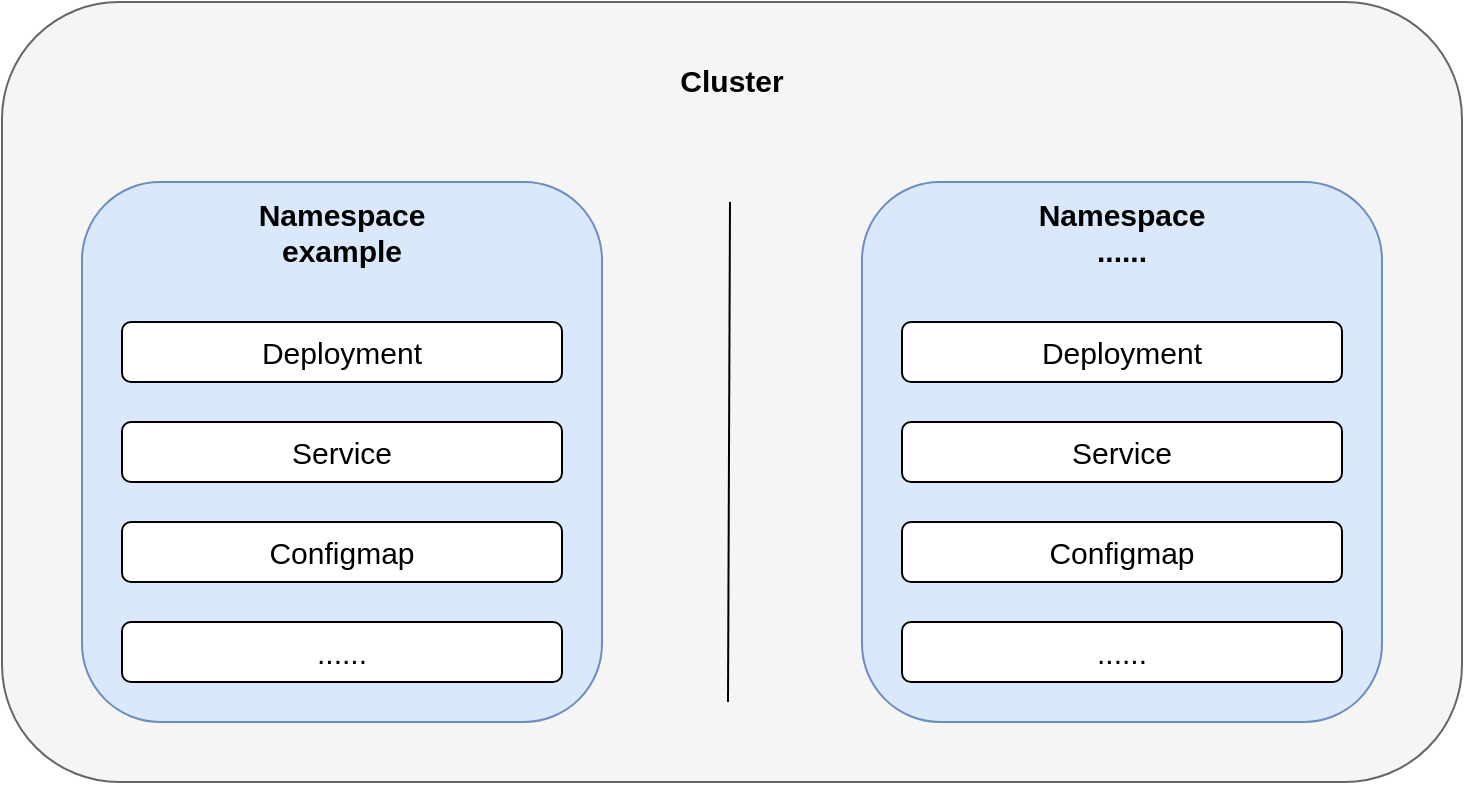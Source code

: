 <mxfile version="20.2.8" type="device"><diagram id="ExUZS4egnkorikbs3OKi" name="第 1 页"><mxGraphModel dx="1106" dy="631" grid="1" gridSize="10" guides="1" tooltips="1" connect="1" arrows="1" fold="1" page="1" pageScale="1" pageWidth="2339" pageHeight="3300" math="0" shadow="0"><root><mxCell id="0"/><mxCell id="1" parent="0"/><mxCell id="G7TyuSCwGF0OOVF4zhtc-1" value="" style="rounded=1;whiteSpace=wrap;html=1;fillColor=#f5f5f5;strokeColor=#666666;fontColor=#333333;" vertex="1" parent="1"><mxGeometry x="100" y="120" width="730" height="390" as="geometry"/></mxCell><mxCell id="G7TyuSCwGF0OOVF4zhtc-2" value="Cluster" style="text;html=1;strokeColor=none;fillColor=none;align=center;verticalAlign=middle;whiteSpace=wrap;rounded=0;fontSize=15;fontStyle=1" vertex="1" parent="1"><mxGeometry x="435" y="144" width="60" height="30" as="geometry"/></mxCell><mxCell id="G7TyuSCwGF0OOVF4zhtc-4" value="&lt;span data-copy-origin=&quot;https://shimo.im&quot; data-docs-delta=&quot;[[20,&amp;quot;帮助&amp;quot;]]&quot;&gt;&lt;p style=&quot;line-height: 100%;margin-bottom: 0pt;margin-top: 0pt;font-size: 11pt;color: #494949;&quot; class=&quot;ql-direction-ltr&quot;&gt;&lt;br&gt;&lt;/p&gt;&lt;/span&gt;" style="rounded=1;whiteSpace=wrap;html=1;fontSize=15;fillColor=#dae8fc;strokeColor=#6c8ebf;" vertex="1" parent="1"><mxGeometry x="140" y="210" width="260" height="270" as="geometry"/></mxCell><mxCell id="G7TyuSCwGF0OOVF4zhtc-5" value="&lt;span data-copy-origin=&quot;https://shimo.im&quot; data-docs-delta=&quot;[[20,&amp;quot;帮助&amp;quot;]]&quot;&gt;&lt;p style=&quot;line-height: 100%;margin-bottom: 0pt;margin-top: 0pt;font-size: 11pt;color: #494949;&quot; class=&quot;ql-direction-ltr&quot;&gt;&lt;br&gt;&lt;/p&gt;&lt;/span&gt;" style="rounded=1;whiteSpace=wrap;html=1;fontSize=15;fillColor=#dae8fc;strokeColor=#6c8ebf;" vertex="1" parent="1"><mxGeometry x="530" y="210" width="260" height="270" as="geometry"/></mxCell><mxCell id="G7TyuSCwGF0OOVF4zhtc-7" value="Namespace&lt;br&gt;example" style="text;html=1;strokeColor=none;fillColor=none;align=center;verticalAlign=middle;whiteSpace=wrap;rounded=0;fontSize=15;fontStyle=1" vertex="1" parent="1"><mxGeometry x="240" y="220" width="60" height="30" as="geometry"/></mxCell><mxCell id="G7TyuSCwGF0OOVF4zhtc-8" value="Namespace&lt;br&gt;......" style="text;html=1;strokeColor=none;fillColor=none;align=center;verticalAlign=middle;whiteSpace=wrap;rounded=0;fontSize=15;fontStyle=1" vertex="1" parent="1"><mxGeometry x="630" y="220" width="60" height="30" as="geometry"/></mxCell><mxCell id="G7TyuSCwGF0OOVF4zhtc-9" value="Deployment" style="rounded=1;whiteSpace=wrap;html=1;fontSize=15;" vertex="1" parent="1"><mxGeometry x="160" y="280" width="220" height="30" as="geometry"/></mxCell><mxCell id="G7TyuSCwGF0OOVF4zhtc-10" value="Service" style="rounded=1;whiteSpace=wrap;html=1;fontSize=15;" vertex="1" parent="1"><mxGeometry x="160" y="330" width="220" height="30" as="geometry"/></mxCell><mxCell id="G7TyuSCwGF0OOVF4zhtc-11" value="Configmap" style="rounded=1;whiteSpace=wrap;html=1;fontSize=15;" vertex="1" parent="1"><mxGeometry x="160" y="380" width="220" height="30" as="geometry"/></mxCell><mxCell id="G7TyuSCwGF0OOVF4zhtc-12" value="......" style="rounded=1;whiteSpace=wrap;html=1;fontSize=15;" vertex="1" parent="1"><mxGeometry x="160" y="430" width="220" height="30" as="geometry"/></mxCell><mxCell id="G7TyuSCwGF0OOVF4zhtc-13" value="Deployment" style="rounded=1;whiteSpace=wrap;html=1;fontSize=15;" vertex="1" parent="1"><mxGeometry x="550" y="280" width="220" height="30" as="geometry"/></mxCell><mxCell id="G7TyuSCwGF0OOVF4zhtc-14" value="Service" style="rounded=1;whiteSpace=wrap;html=1;fontSize=15;" vertex="1" parent="1"><mxGeometry x="550" y="330" width="220" height="30" as="geometry"/></mxCell><mxCell id="G7TyuSCwGF0OOVF4zhtc-15" value="Configmap" style="rounded=1;whiteSpace=wrap;html=1;fontSize=15;" vertex="1" parent="1"><mxGeometry x="550" y="380" width="220" height="30" as="geometry"/></mxCell><mxCell id="G7TyuSCwGF0OOVF4zhtc-16" value="......" style="rounded=1;whiteSpace=wrap;html=1;fontSize=15;" vertex="1" parent="1"><mxGeometry x="550" y="430" width="220" height="30" as="geometry"/></mxCell><mxCell id="G7TyuSCwGF0OOVF4zhtc-18" value="" style="endArrow=none;html=1;rounded=0;fontSize=15;" edge="1" parent="1"><mxGeometry width="50" height="50" relative="1" as="geometry"><mxPoint x="463" y="470" as="sourcePoint"/><mxPoint x="464" y="220" as="targetPoint"/></mxGeometry></mxCell></root></mxGraphModel></diagram></mxfile>